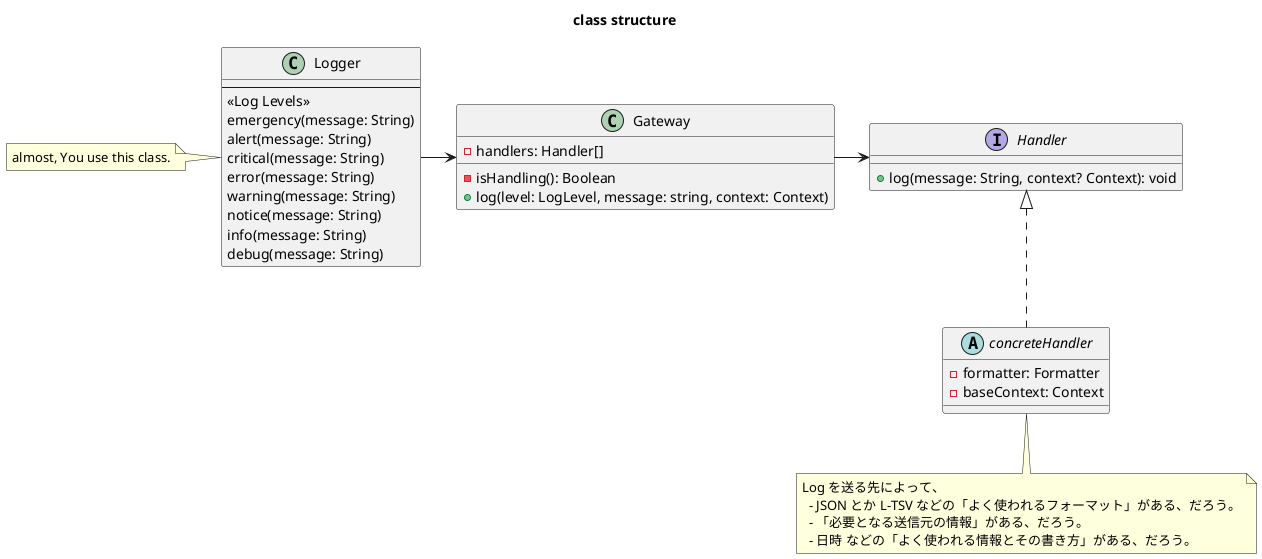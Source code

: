 @startuml
title class structure

interface Handler {
  + log(message: String, context? Context): void
}

abstract class concreteHandler implements Handler{
  - formatter: Formatter
  - baseContext: Context
}
note bottom of concreteHandler
  Log を送る先によって、
    - JSON とか L-TSV などの「よく使われるフォーマット」がある、だろう。
    - 「必要となる送信元の情報」がある、だろう。
    - 日時 などの「よく使われる情報とその書き方」がある、だろう。
end note

class Gateway {
  - handlers: Handler[]

  - isHandling(): Boolean
  + log(level: LogLevel, message: string, context: Context)
}

Gateway -> Handler

class Logger {
  --
  << Log Levels >>
  emergency(message: String)
  alert(message: String)
  critical(message: String)
  error(message: String)
  warning(message: String)
  notice(message: String)
  info(message: String)
  debug(message: String)
}
note left of Logger
  almost, You use this class.
end note

Logger -> Gateway

@enduml
